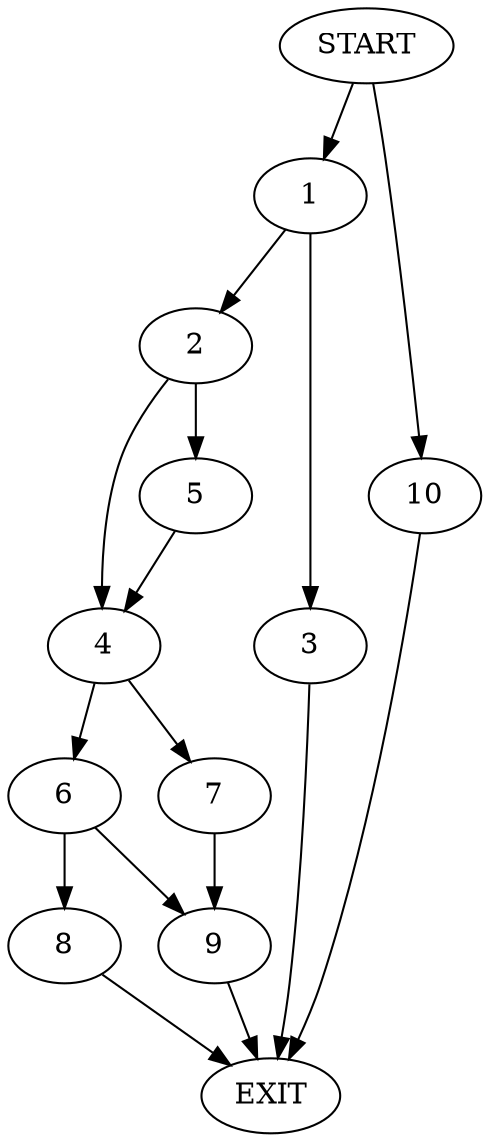 digraph {
0 [label="START"]
11 [label="EXIT"]
0 -> 1
1 -> 2
1 -> 3
3 -> 11
2 -> 4
2 -> 5
5 -> 4
4 -> 6
4 -> 7
6 -> 8
6 -> 9
7 -> 9
9 -> 11
8 -> 11
0 -> 10
10 -> 11
}
